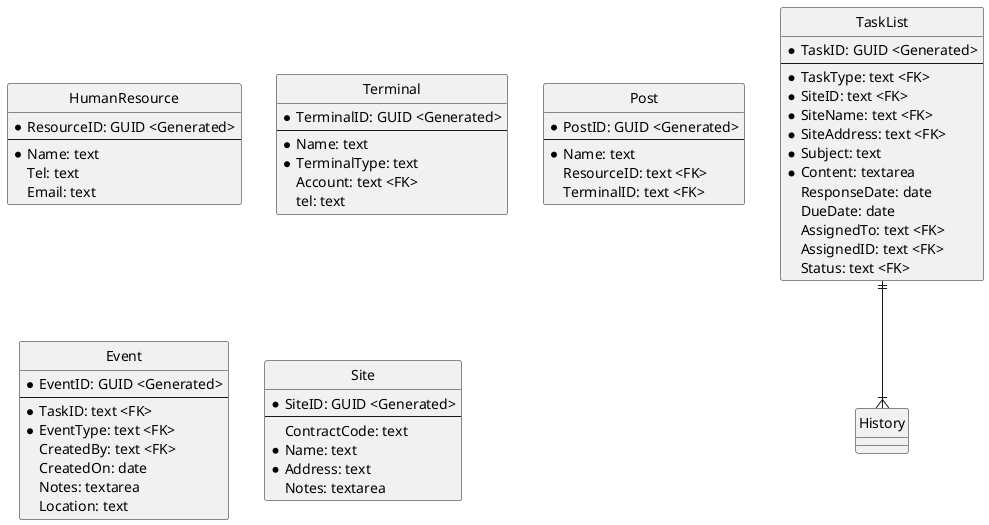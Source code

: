@startuml
hide circle
skinparam linetype ortho

entity HumanResource {
    * ResourceID: GUID <Generated>
    --
    * Name: text
    Tel: text
    Email: text
}

entity Terminal {
    * TerminalID: GUID <Generated>
    --
    * Name: text
    * TerminalType: text
    Account: text <FK>
    tel: text
}
' TerminalType: iPhone/ Android phone/ iPad/ Android tablet 

entity Post {
    * PostID: GUID <Generated>
    --
    * Name: text
    ResourceID: text <FK>
    TerminalID: text <FK>
}

entity TaskList {
    * TaskID: GUID <Generated>
    --
    * TaskType: text <FK>
    * SiteID: text <FK>
    * SiteName: text <FK>
    * SiteAddress: text <FK>
    * Subject: text
    * Content: textarea
    ResponseDate: date
    DueDate: date
    AssignedTo: text <FK>
    AssignedID: text <FK>
    Status: text <FK>
}
' TaskType: EmergencyDispatch/ PeriodicMaintenance/ Troubleshooting/ Patrol/ Meeting
' Status: Created/ Assigned/ Ongoing/ Completed/ Pending/

entity Event {
    * EventID: GUID <Generated>
    --
    * TaskID: text <FK>
    * EventType: text <FK>
    CreatedBy: text <FK>
    CreatedOn: date
    Notes: textarea
    Location: text
}
' EventType: Create/ UpdateContent/ UpdateTime/ Allocate/ Accept/ Reject/ ReportSuccess/ ReportFailue/ Pending/ PeriodicReport

entity Site {
    * SiteID: GUID <Generated>
    --
    ContractCode: text
    * Name: text
    * Address: text
    Notes: textarea
}

TaskList ||--|{ History

@enduml